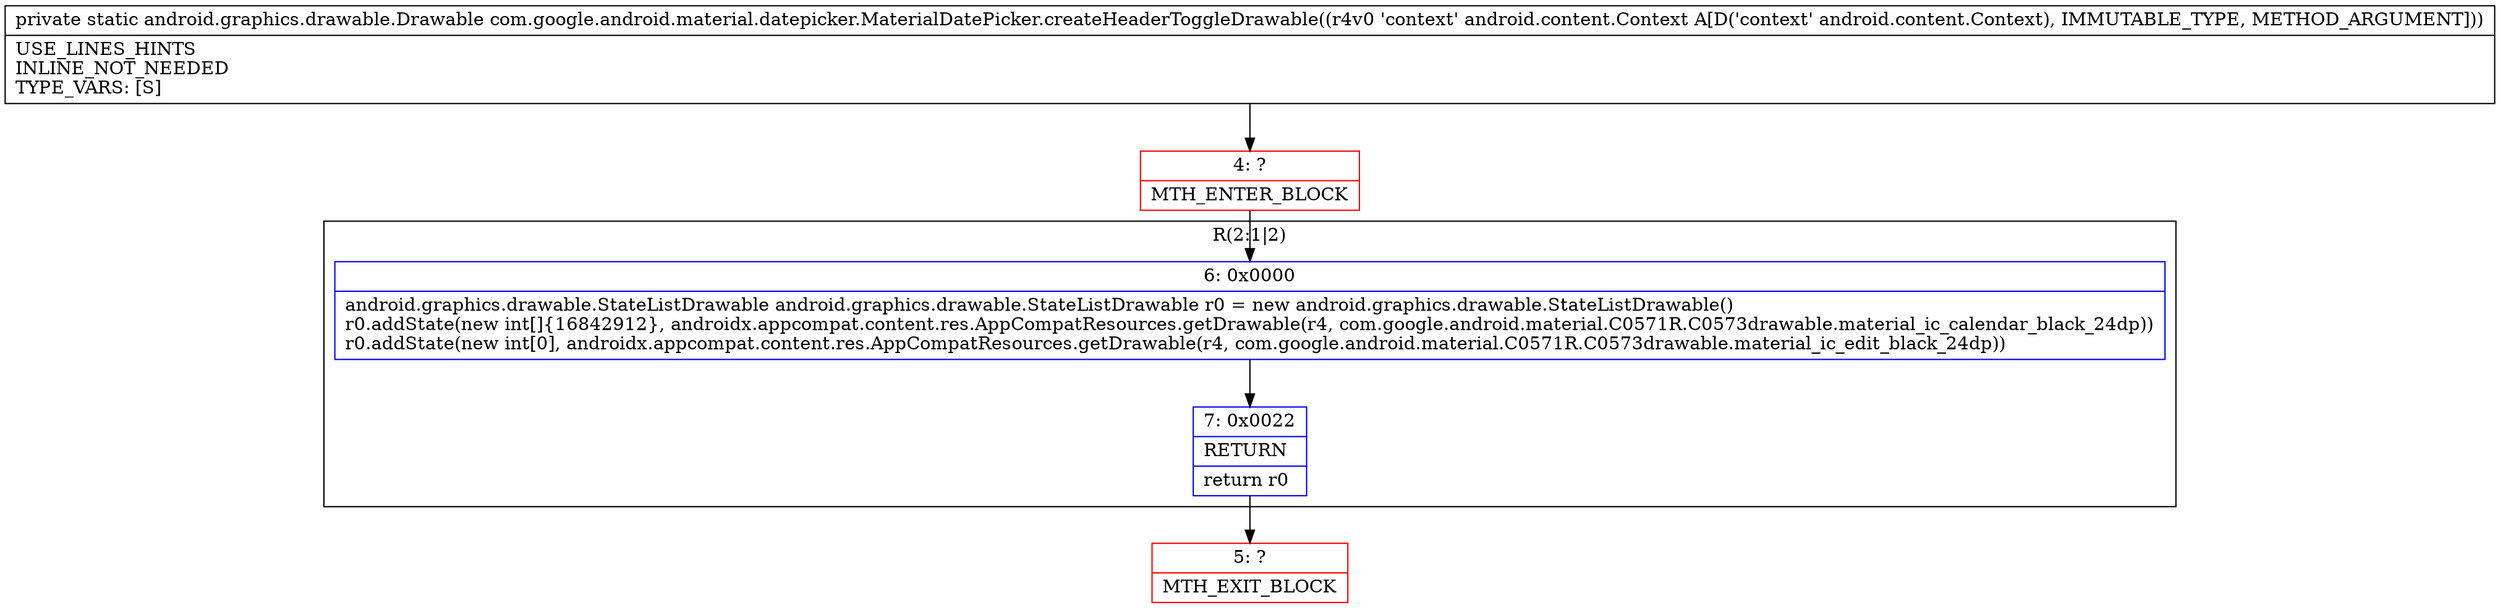 digraph "CFG forcom.google.android.material.datepicker.MaterialDatePicker.createHeaderToggleDrawable(Landroid\/content\/Context;)Landroid\/graphics\/drawable\/Drawable;" {
subgraph cluster_Region_1400231918 {
label = "R(2:1|2)";
node [shape=record,color=blue];
Node_6 [shape=record,label="{6\:\ 0x0000|android.graphics.drawable.StateListDrawable android.graphics.drawable.StateListDrawable r0 = new android.graphics.drawable.StateListDrawable()\lr0.addState(new int[]\{16842912\}, androidx.appcompat.content.res.AppCompatResources.getDrawable(r4, com.google.android.material.C0571R.C0573drawable.material_ic_calendar_black_24dp))\lr0.addState(new int[0], androidx.appcompat.content.res.AppCompatResources.getDrawable(r4, com.google.android.material.C0571R.C0573drawable.material_ic_edit_black_24dp))\l}"];
Node_7 [shape=record,label="{7\:\ 0x0022|RETURN\l|return r0\l}"];
}
Node_4 [shape=record,color=red,label="{4\:\ ?|MTH_ENTER_BLOCK\l}"];
Node_5 [shape=record,color=red,label="{5\:\ ?|MTH_EXIT_BLOCK\l}"];
MethodNode[shape=record,label="{private static android.graphics.drawable.Drawable com.google.android.material.datepicker.MaterialDatePicker.createHeaderToggleDrawable((r4v0 'context' android.content.Context A[D('context' android.content.Context), IMMUTABLE_TYPE, METHOD_ARGUMENT]))  | USE_LINES_HINTS\lINLINE_NOT_NEEDED\lTYPE_VARS: [S]\l}"];
MethodNode -> Node_4;Node_6 -> Node_7;
Node_7 -> Node_5;
Node_4 -> Node_6;
}

